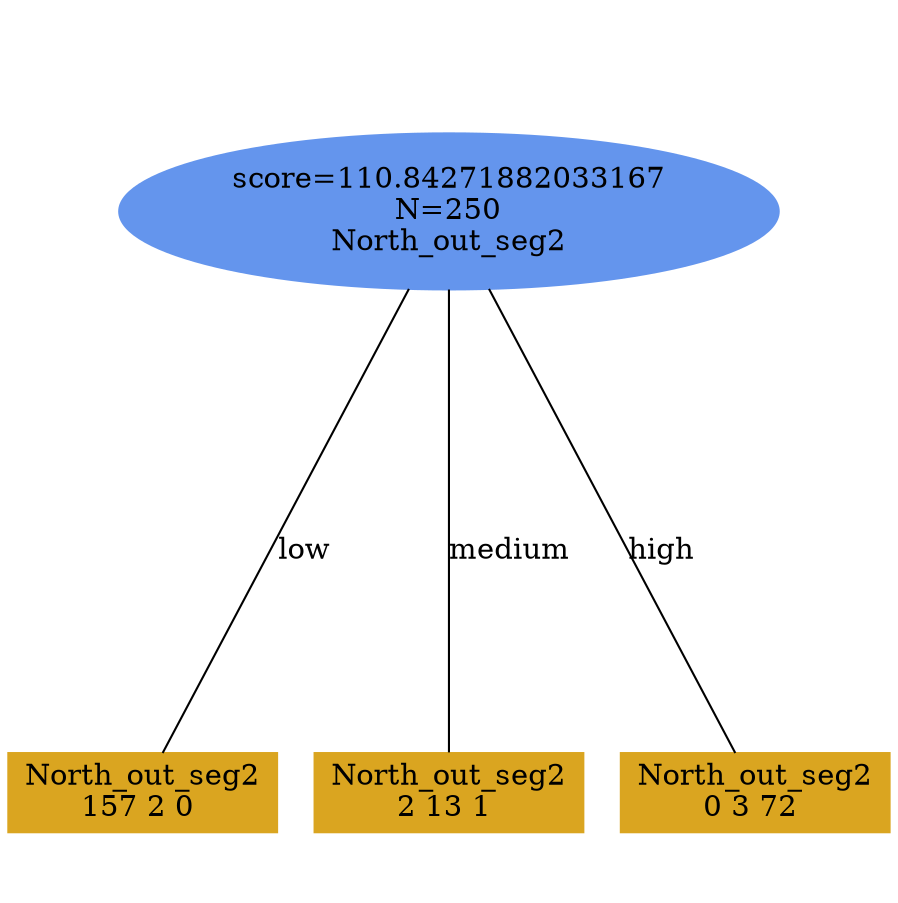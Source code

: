 digraph "DD" {
size = "7.5,10"
ratio=1.0;
center = true;
edge [dir = none];
{ rank = same; node [shape=ellipse, style=filled, color=cornflowerblue];"4750" [label="score=110.84271882033167\nN=250\nNorth_out_seg2"];}
{ rank = same; node [shape=box, style=filled, color=goldenrod];"4751" [label="North_out_seg2\n157 2 0 "];}
{ rank = same; node [shape=box, style=filled, color=goldenrod];"4752" [label="North_out_seg2\n2 13 1 "];}
{ rank = same; node [shape=box, style=filled, color=goldenrod];"4753" [label="North_out_seg2\n0 3 72 "];}
"4750" -> "4751" [label = "low"];
"4750" -> "4752" [label = "medium"];
"4750" -> "4753" [label = "high"];

}